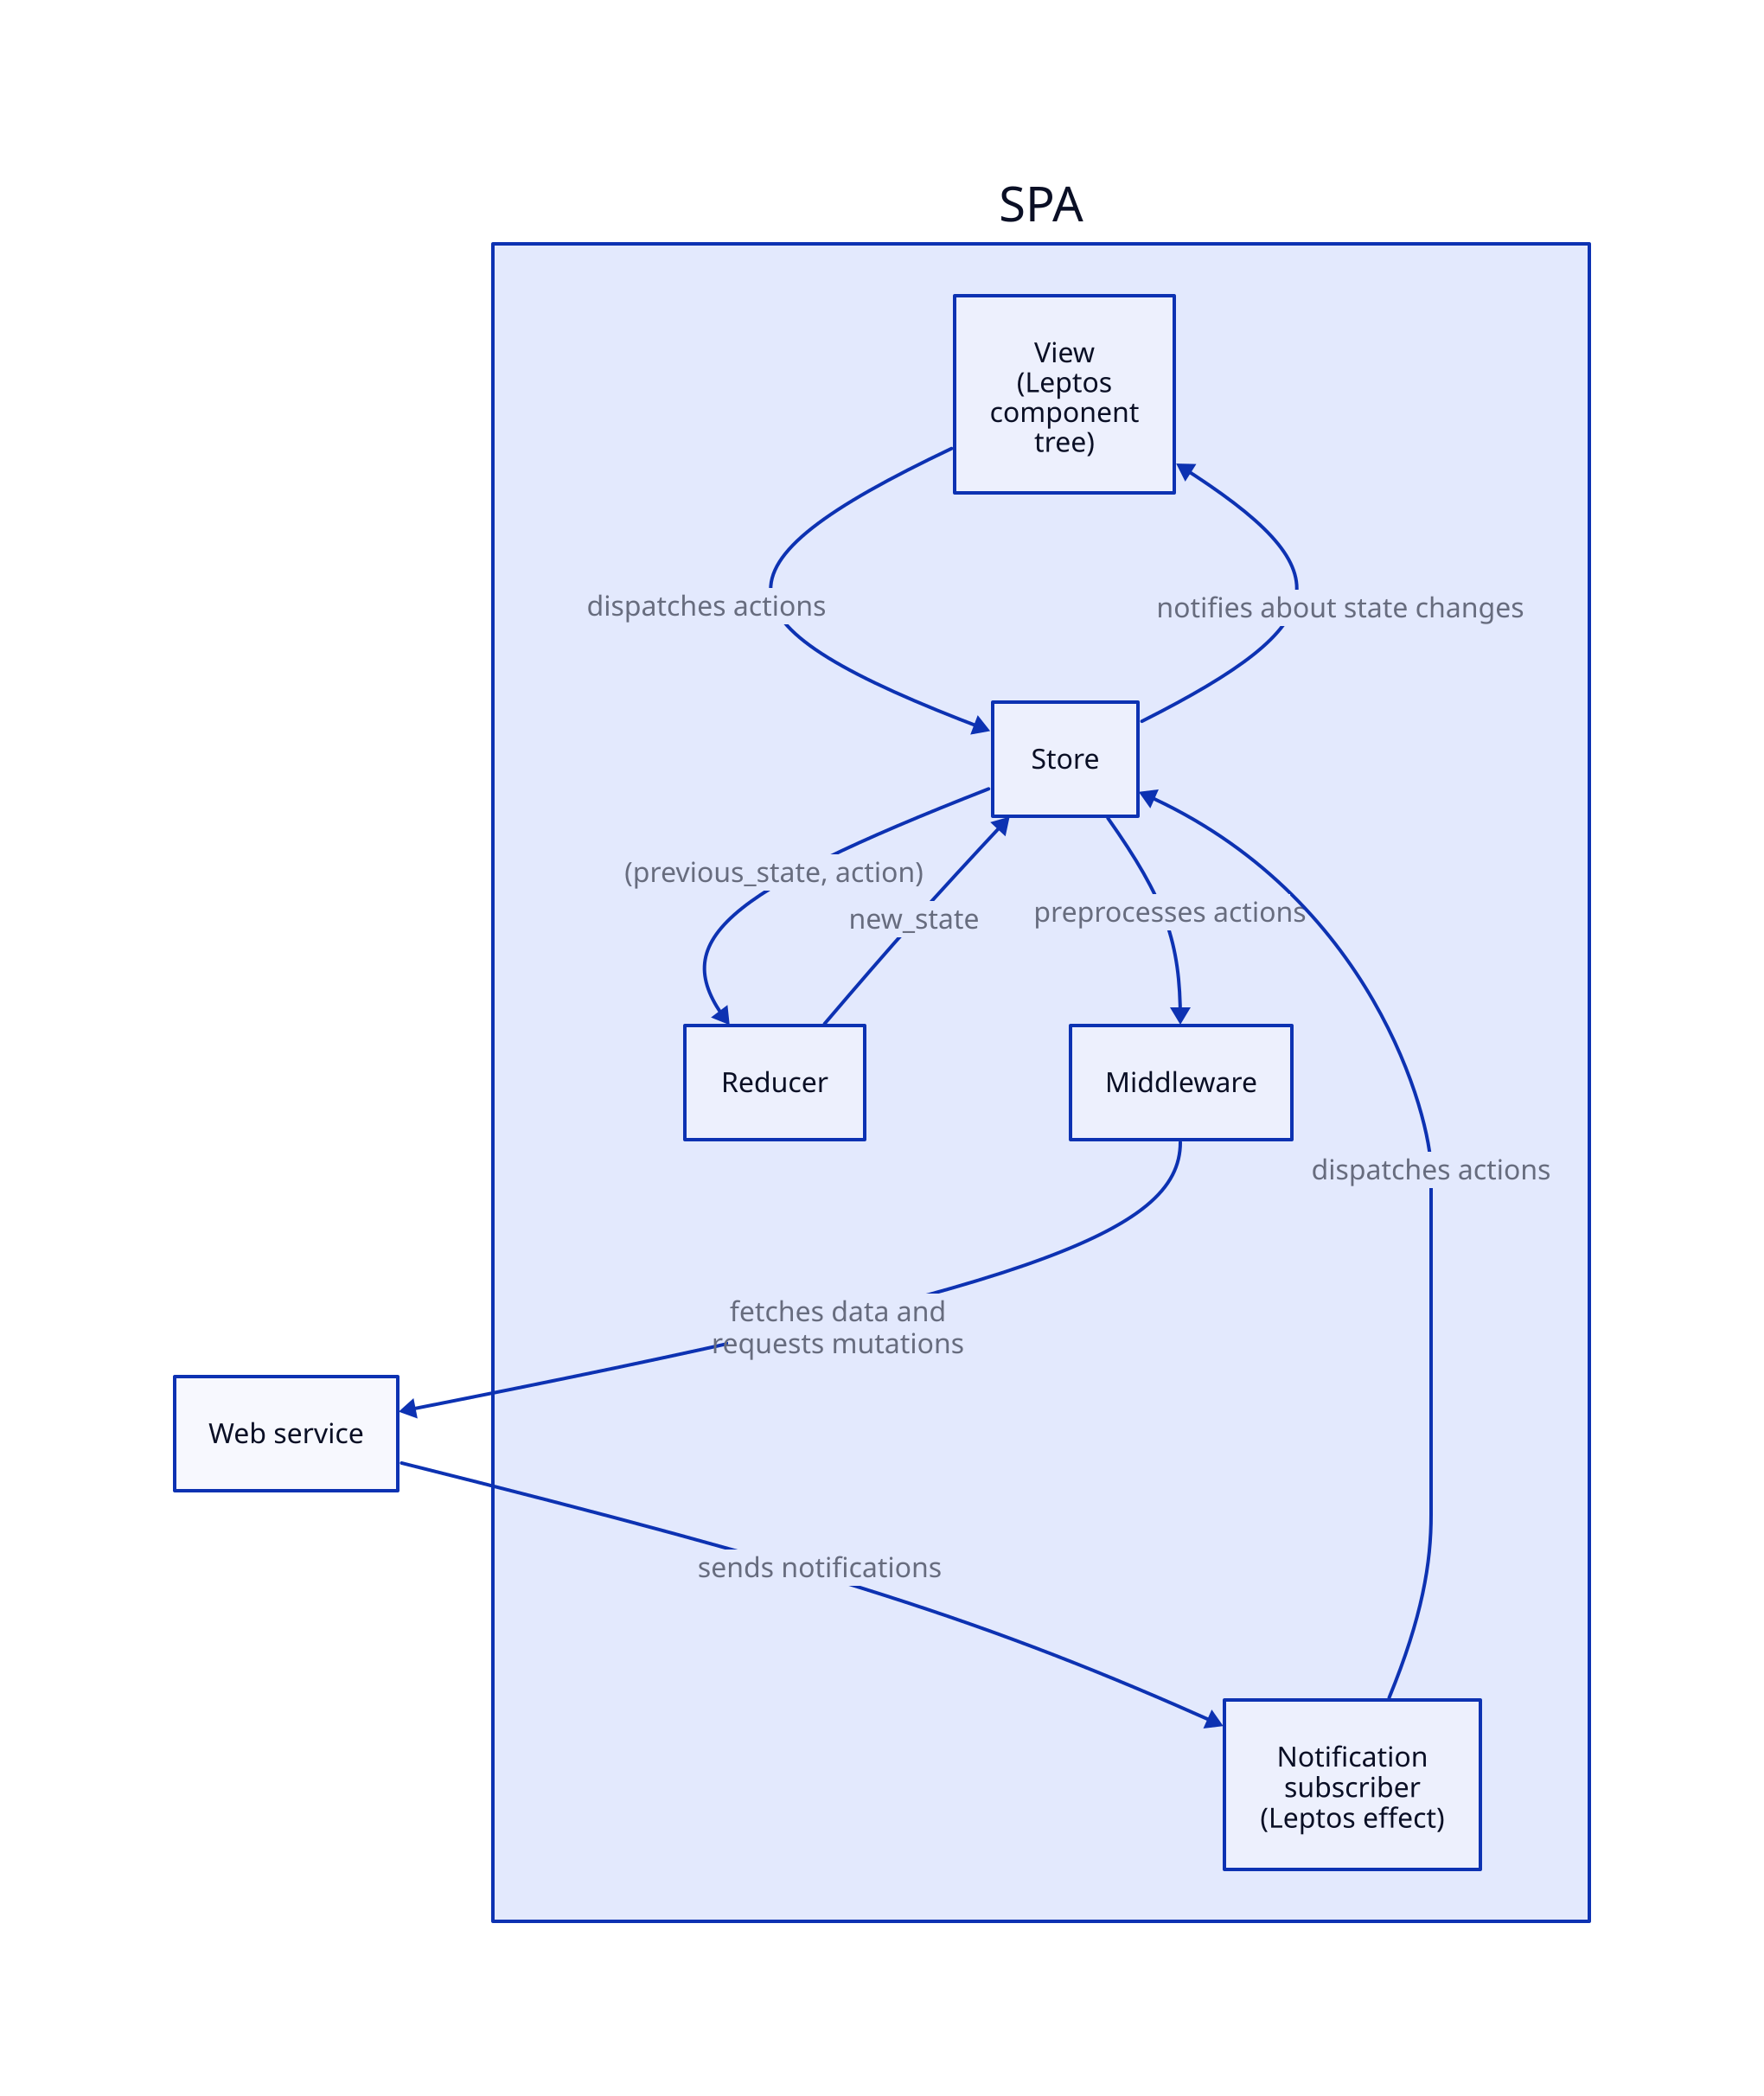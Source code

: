 spa: {
  label: "SPA"

  view: {
    label: "View\n(Leptos\ncomponent\ntree)"
  }

  view -> Store: "dispatches actions"

  Store -> view: "notifies about state changes"

  Store -> Reducer: "(previous_state, action)"
  Reducer -> Store: "new_state"

  Store -> Middleware: "preprocesses actions"

  notif_subscriber: {
    label: "Notification\nsubscriber\n(Leptos effect)"
  }

  notif_subscriber -> Store: "dispatches actions"
}

web_service: {
  label: "Web service"
}

web_service -> spa.notif_subscriber: "sends notifications"

spa.Middleware -> web_service: "fetches data and\nrequests mutations"
